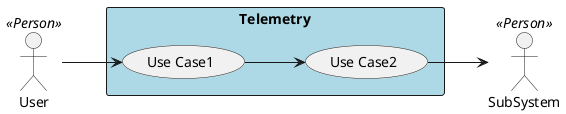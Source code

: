 @startuml

left to right direction

actor :User: <<Person>>
actor :SubSystem: <<Person>>


rectangle "Telemetry" #lightBlue {
UseCase UC1  as "Use Case1"
UseCase UC2  as "Use Case2"


User --> UC1
UC1 --> UC2
UC2 --> SubSystem
}

@enduml
